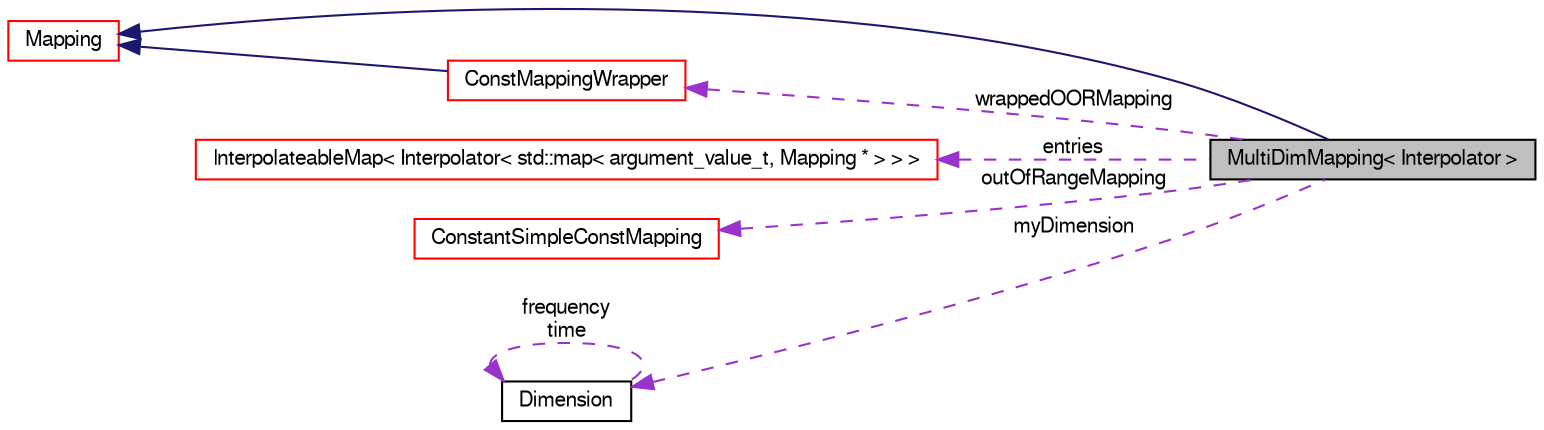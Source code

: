 digraph G
{
  edge [fontname="FreeSans",fontsize="10",labelfontname="FreeSans",labelfontsize="10"];
  node [fontname="FreeSans",fontsize="10",shape=record];
  rankdir=LR;
  Node1 [label="MultiDimMapping\< Interpolator \>",height=0.2,width=0.4,color="black", fillcolor="grey75", style="filled" fontcolor="black"];
  Node2 -> Node1 [dir=back,color="midnightblue",fontsize="10",style="solid",fontname="FreeSans"];
  Node2 [label="Mapping",height=0.2,width=0.4,color="red", fillcolor="white", style="filled",URL="$a00126.html",tooltip="Represents a changeable mapping (mathematical function) from at least time to Argument::mapped_type..."];
  Node3 -> Node1 [dir=back,color="darkorchid3",fontsize="10",style="dashed",label="wrappedOORMapping",fontname="FreeSans"];
  Node3 [label="ConstMappingWrapper",height=0.2,width=0.4,color="red", fillcolor="white", style="filled",URL="$a00058.html",tooltip="Wraps an ConstMapping into a Mapping interface."];
  Node2 -> Node3 [dir=back,color="midnightblue",fontsize="10",style="solid",fontname="FreeSans"];
  Node4 -> Node1 [dir=back,color="darkorchid3",fontsize="10",style="dashed",label="entries",fontname="FreeSans"];
  Node4 [label="InterpolateableMap\< Interpolator\< std::map\< argument_value_t, Mapping * \> \> \>",height=0.2,width=0.4,color="red", fillcolor="white", style="filled",URL="$a00102.html"];
  Node5 -> Node1 [dir=back,color="darkorchid3",fontsize="10",style="dashed",label="outOfRangeMapping",fontname="FreeSans"];
  Node5 [label="ConstantSimpleConstMapping",height=0.2,width=0.4,color="red", fillcolor="white", style="filled",URL="$a00052.html",tooltip="Represents a constant mathematical mapping (f(x) = c)."];
  Node6 -> Node1 [dir=back,color="darkorchid3",fontsize="10",style="dashed",label="myDimension",fontname="FreeSans"];
  Node6 [label="Dimension",height=0.2,width=0.4,color="black", fillcolor="white", style="filled",URL="$a00083.html",tooltip="Specifies a dimension for mappings (like time, frequency, etc.)."];
  Node6 -> Node6 [dir=back,color="darkorchid3",fontsize="10",style="dashed",label="frequency\ntime",fontname="FreeSans"];
}
